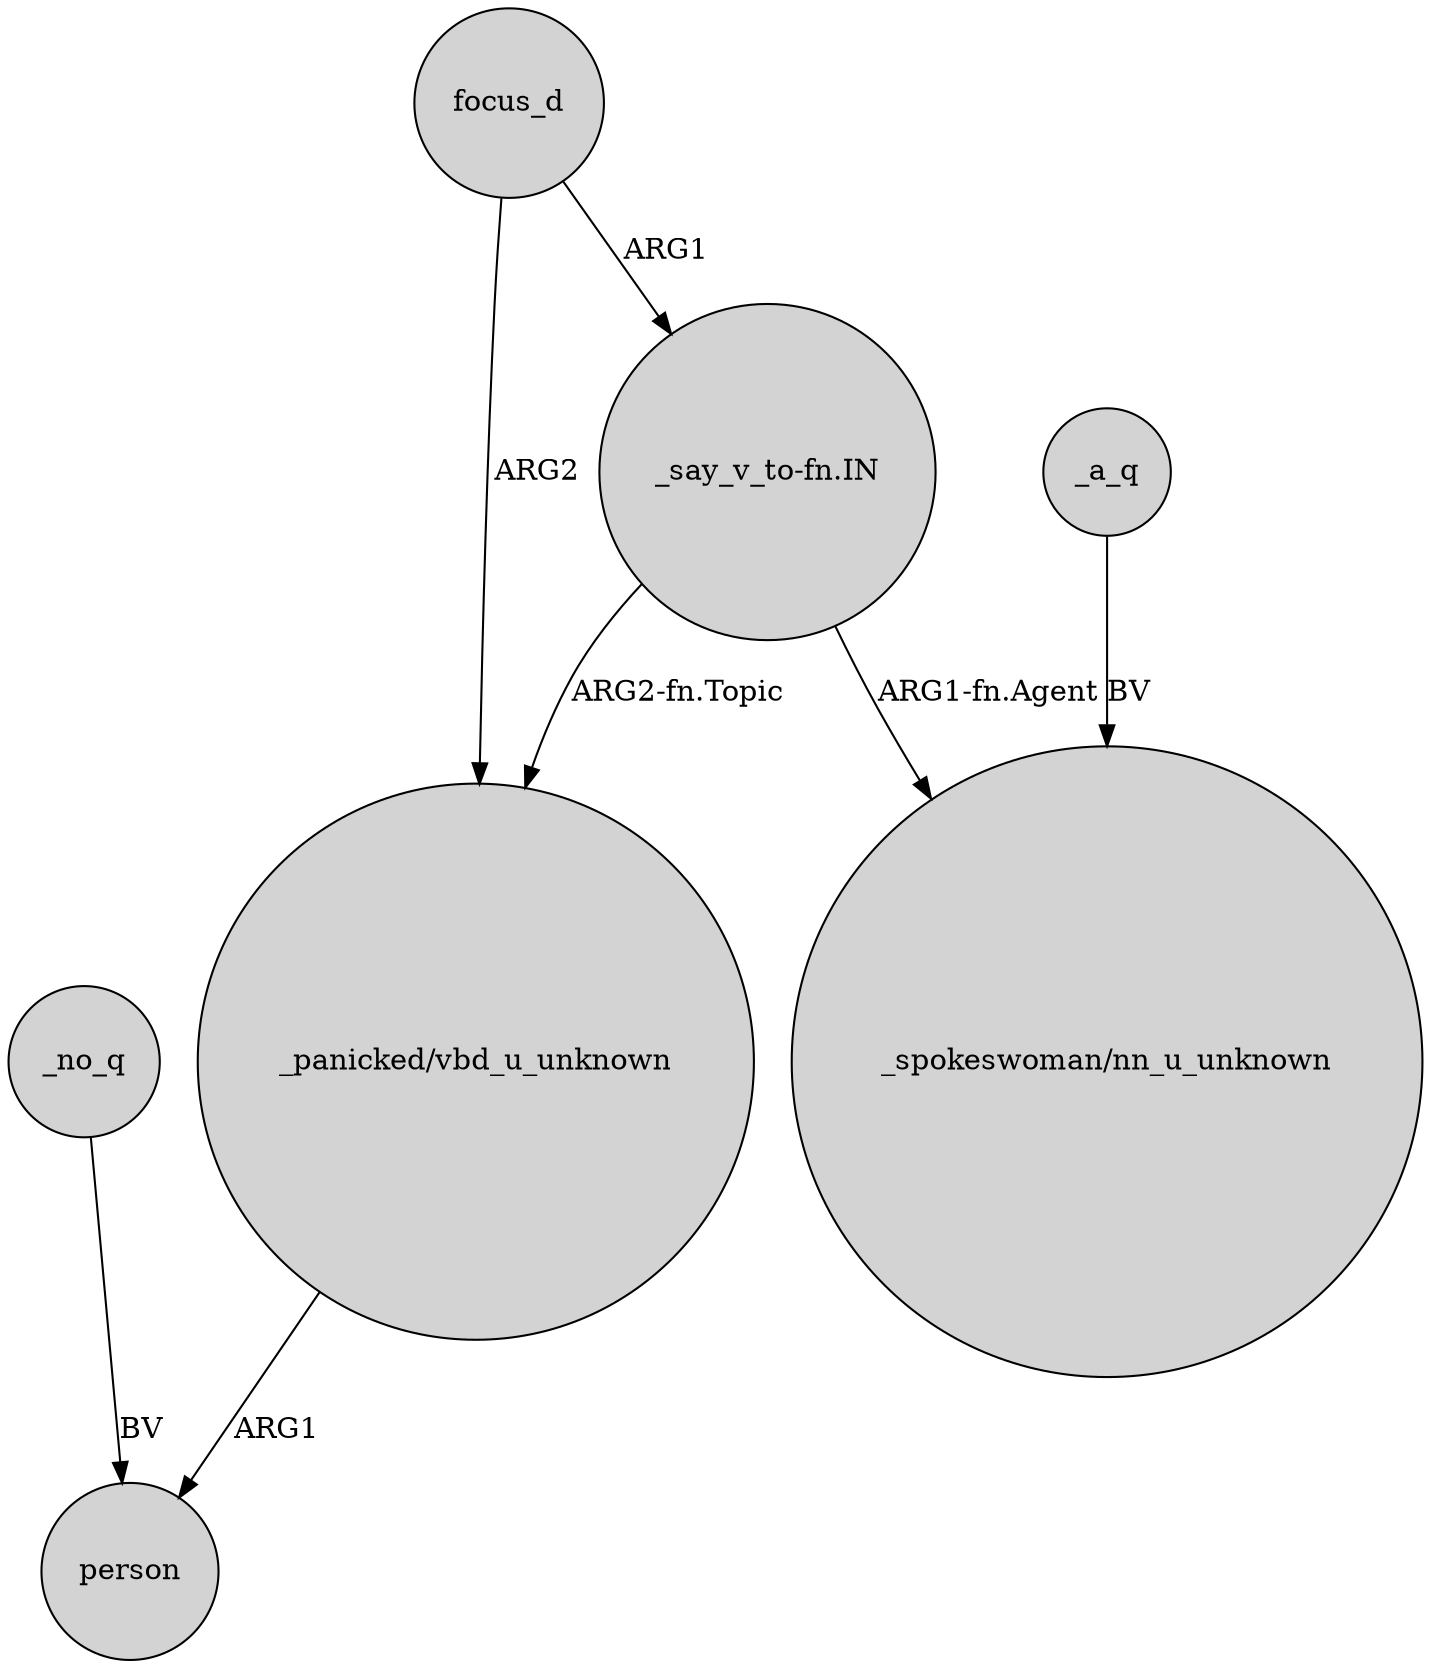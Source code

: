 digraph {
	node [shape=circle style=filled]
	"_say_v_to-fn.IN" -> "_panicked/vbd_u_unknown" [label="ARG2-fn.Topic"]
	focus_d -> "_panicked/vbd_u_unknown" [label=ARG2]
	"_panicked/vbd_u_unknown" -> person [label=ARG1]
	"_say_v_to-fn.IN" -> "_spokeswoman/nn_u_unknown" [label="ARG1-fn.Agent"]
	_no_q -> person [label=BV]
	_a_q -> "_spokeswoman/nn_u_unknown" [label=BV]
	focus_d -> "_say_v_to-fn.IN" [label=ARG1]
}

